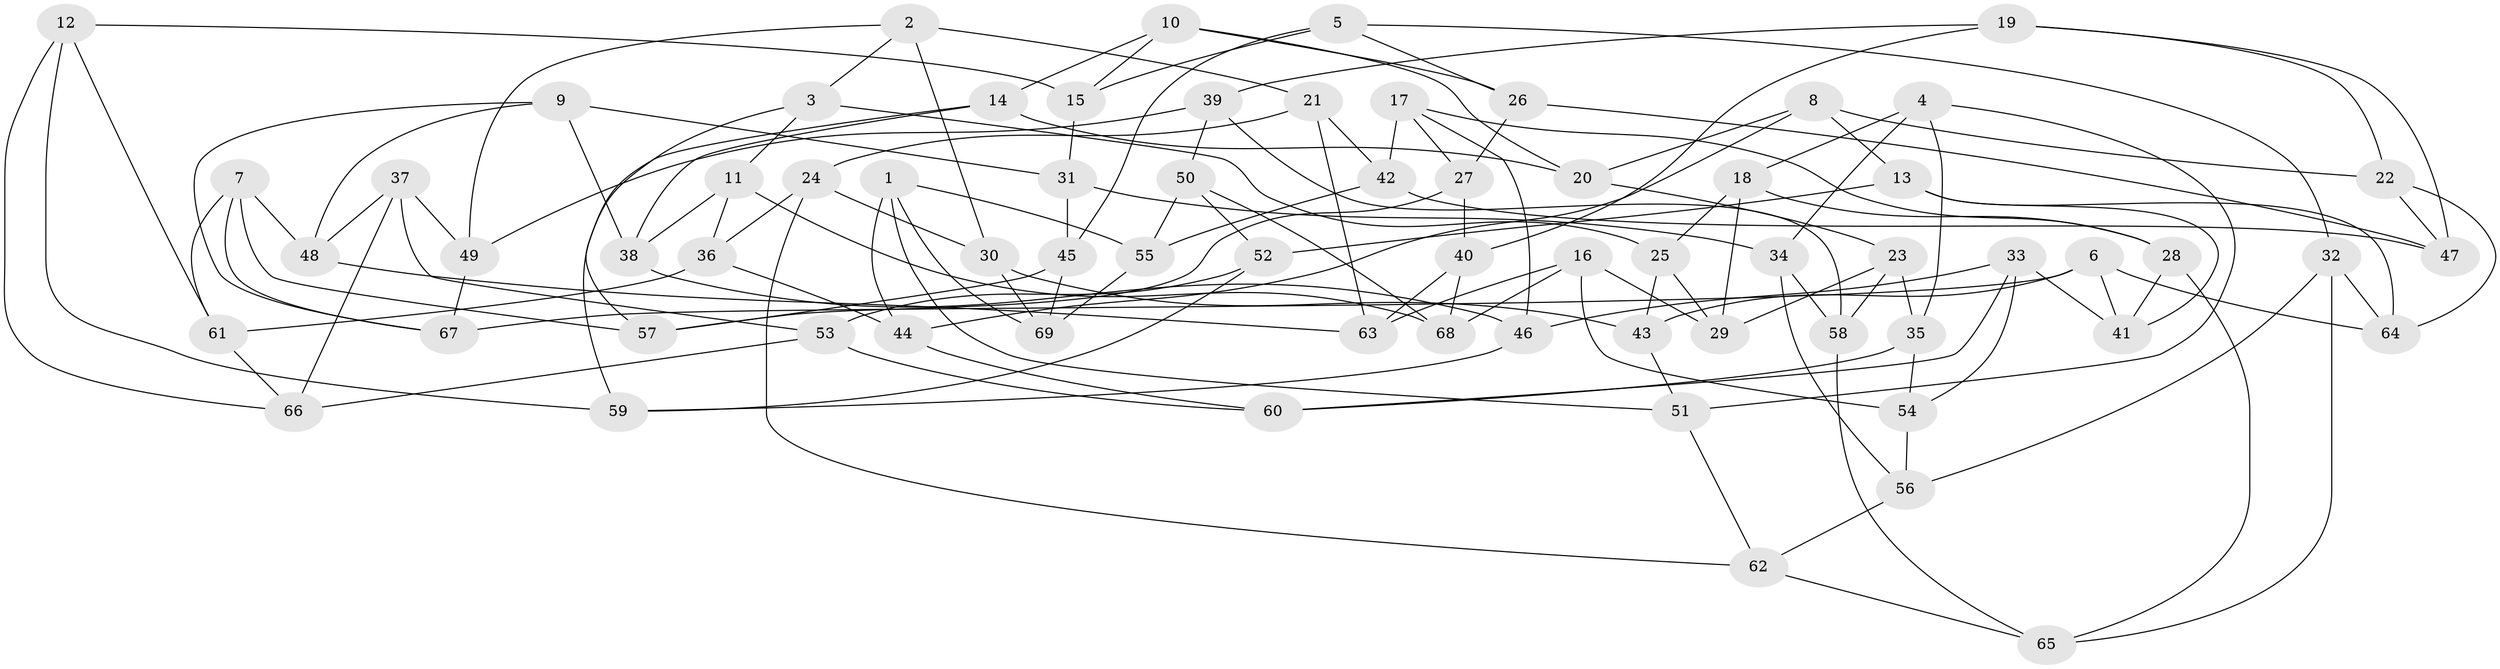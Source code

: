 // Generated by graph-tools (version 1.1) at 2025/16/03/09/25 04:16:27]
// undirected, 69 vertices, 138 edges
graph export_dot {
graph [start="1"]
  node [color=gray90,style=filled];
  1;
  2;
  3;
  4;
  5;
  6;
  7;
  8;
  9;
  10;
  11;
  12;
  13;
  14;
  15;
  16;
  17;
  18;
  19;
  20;
  21;
  22;
  23;
  24;
  25;
  26;
  27;
  28;
  29;
  30;
  31;
  32;
  33;
  34;
  35;
  36;
  37;
  38;
  39;
  40;
  41;
  42;
  43;
  44;
  45;
  46;
  47;
  48;
  49;
  50;
  51;
  52;
  53;
  54;
  55;
  56;
  57;
  58;
  59;
  60;
  61;
  62;
  63;
  64;
  65;
  66;
  67;
  68;
  69;
  1 -- 69;
  1 -- 55;
  1 -- 44;
  1 -- 51;
  2 -- 21;
  2 -- 30;
  2 -- 49;
  2 -- 3;
  3 -- 11;
  3 -- 25;
  3 -- 57;
  4 -- 34;
  4 -- 35;
  4 -- 51;
  4 -- 18;
  5 -- 26;
  5 -- 15;
  5 -- 45;
  5 -- 32;
  6 -- 64;
  6 -- 67;
  6 -- 43;
  6 -- 41;
  7 -- 61;
  7 -- 57;
  7 -- 67;
  7 -- 48;
  8 -- 13;
  8 -- 20;
  8 -- 44;
  8 -- 22;
  9 -- 67;
  9 -- 31;
  9 -- 48;
  9 -- 38;
  10 -- 15;
  10 -- 14;
  10 -- 20;
  10 -- 26;
  11 -- 38;
  11 -- 68;
  11 -- 36;
  12 -- 59;
  12 -- 61;
  12 -- 15;
  12 -- 66;
  13 -- 64;
  13 -- 41;
  13 -- 52;
  14 -- 59;
  14 -- 20;
  14 -- 38;
  15 -- 31;
  16 -- 68;
  16 -- 54;
  16 -- 63;
  16 -- 29;
  17 -- 28;
  17 -- 46;
  17 -- 27;
  17 -- 42;
  18 -- 29;
  18 -- 28;
  18 -- 25;
  19 -- 39;
  19 -- 22;
  19 -- 40;
  19 -- 47;
  20 -- 23;
  21 -- 63;
  21 -- 42;
  21 -- 24;
  22 -- 64;
  22 -- 47;
  23 -- 29;
  23 -- 35;
  23 -- 58;
  24 -- 62;
  24 -- 36;
  24 -- 30;
  25 -- 43;
  25 -- 29;
  26 -- 27;
  26 -- 47;
  27 -- 40;
  27 -- 57;
  28 -- 41;
  28 -- 65;
  30 -- 69;
  30 -- 43;
  31 -- 45;
  31 -- 34;
  32 -- 64;
  32 -- 56;
  32 -- 65;
  33 -- 54;
  33 -- 41;
  33 -- 46;
  33 -- 60;
  34 -- 56;
  34 -- 58;
  35 -- 60;
  35 -- 54;
  36 -- 44;
  36 -- 61;
  37 -- 48;
  37 -- 53;
  37 -- 66;
  37 -- 49;
  38 -- 46;
  39 -- 50;
  39 -- 49;
  39 -- 58;
  40 -- 63;
  40 -- 68;
  42 -- 47;
  42 -- 55;
  43 -- 51;
  44 -- 60;
  45 -- 57;
  45 -- 69;
  46 -- 59;
  48 -- 63;
  49 -- 67;
  50 -- 52;
  50 -- 55;
  50 -- 68;
  51 -- 62;
  52 -- 53;
  52 -- 59;
  53 -- 66;
  53 -- 60;
  54 -- 56;
  55 -- 69;
  56 -- 62;
  58 -- 65;
  61 -- 66;
  62 -- 65;
}
